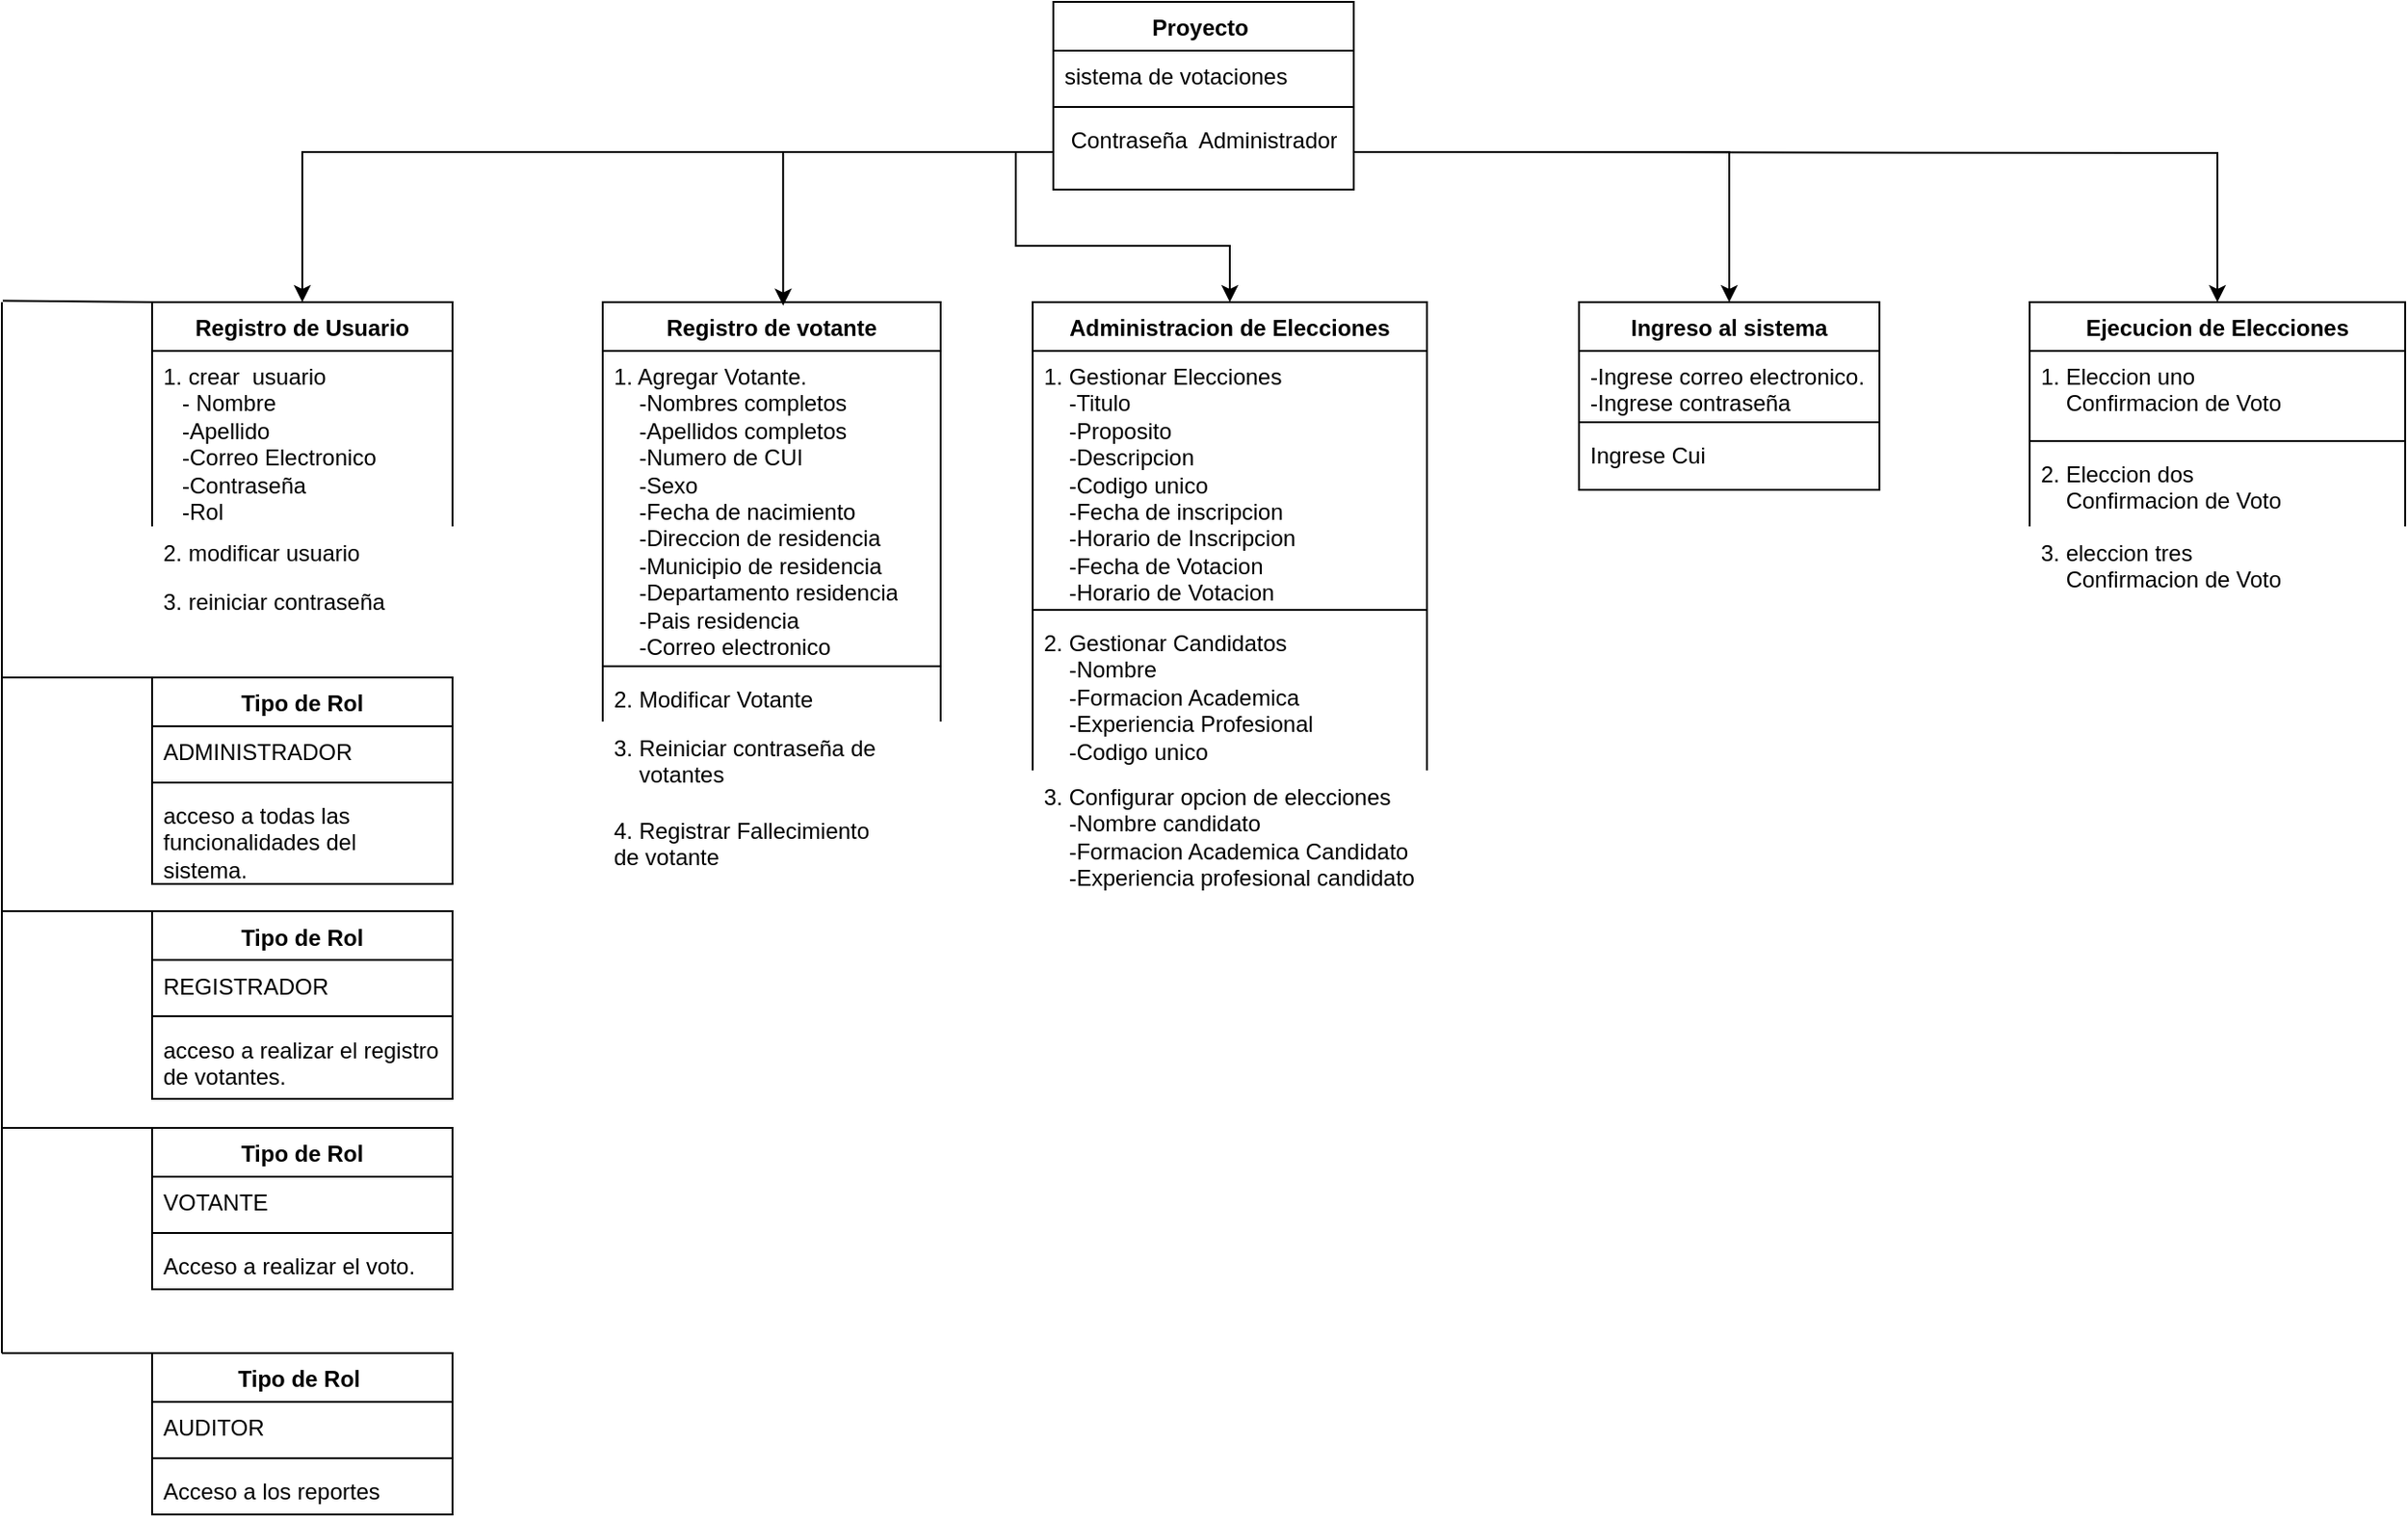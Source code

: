<mxfile version="22.0.3" type="device">
  <diagram name="Página-1" id="mIC2hwQ8GpgU_7v1mc_A">
    <mxGraphModel dx="1588" dy="350" grid="1" gridSize="10" guides="1" tooltips="1" connect="1" arrows="1" fold="1" page="1" pageScale="1" pageWidth="827" pageHeight="1169" math="0" shadow="0">
      <root>
        <mxCell id="0" />
        <mxCell id="1" parent="0" />
        <mxCell id="lJZ9WygEhRTltIzVl4l7-63" value="Registro de votante" style="swimlane;fontStyle=1;align=center;verticalAlign=top;childLayout=stackLayout;horizontal=1;startSize=26;horizontalStack=0;resizeParent=1;resizeParentMax=0;resizeLast=0;collapsible=1;marginBottom=0;whiteSpace=wrap;html=1;" vertex="1" parent="1">
          <mxGeometry x="80" y="160" width="180" height="308" as="geometry" />
        </mxCell>
        <mxCell id="lJZ9WygEhRTltIzVl4l7-64" value="1. Agregar Votante.&lt;br&gt;&amp;nbsp; &amp;nbsp; -Nombres completos&lt;br&gt;&amp;nbsp; &amp;nbsp; -Apellidos completos&lt;br&gt;&amp;nbsp; &amp;nbsp; -Numero de CUI&lt;br&gt;&amp;nbsp; &amp;nbsp; -Sexo&lt;br&gt;&amp;nbsp; &amp;nbsp; -Fecha de nacimiento&lt;br&gt;&amp;nbsp; &amp;nbsp; -Direccion de residencia&lt;br&gt;&amp;nbsp; &amp;nbsp; -Municipio de residencia&lt;br&gt;&amp;nbsp; &amp;nbsp; -Departamento residencia&lt;br&gt;&amp;nbsp; &amp;nbsp; -Pais residencia&lt;br&gt;&amp;nbsp; &amp;nbsp; -Correo electronico" style="text;strokeColor=none;fillColor=none;align=left;verticalAlign=top;spacingLeft=4;spacingRight=4;overflow=hidden;rotatable=0;points=[[0,0.5],[1,0.5]];portConstraint=eastwest;whiteSpace=wrap;html=1;" vertex="1" parent="lJZ9WygEhRTltIzVl4l7-63">
          <mxGeometry y="26" width="180" height="164" as="geometry" />
        </mxCell>
        <mxCell id="lJZ9WygEhRTltIzVl4l7-65" value="" style="line;strokeWidth=1;fillColor=none;align=left;verticalAlign=middle;spacingTop=-1;spacingLeft=3;spacingRight=3;rotatable=0;labelPosition=right;points=[];portConstraint=eastwest;strokeColor=inherit;" vertex="1" parent="lJZ9WygEhRTltIzVl4l7-63">
          <mxGeometry y="190" width="180" height="8" as="geometry" />
        </mxCell>
        <mxCell id="lJZ9WygEhRTltIzVl4l7-66" value="2. Modificar Votante" style="text;strokeColor=none;fillColor=none;align=left;verticalAlign=top;spacingLeft=4;spacingRight=4;overflow=hidden;rotatable=0;points=[[0,0.5],[1,0.5]];portConstraint=eastwest;whiteSpace=wrap;html=1;" vertex="1" parent="lJZ9WygEhRTltIzVl4l7-63">
          <mxGeometry y="198" width="180" height="26" as="geometry" />
        </mxCell>
        <mxCell id="lJZ9WygEhRTltIzVl4l7-67" value="3. Reiniciar contraseña de&amp;nbsp;&lt;br&gt;&amp;nbsp; &amp;nbsp; votantes" style="text;strokeColor=#FFFFFF;fillColor=none;align=left;verticalAlign=top;spacingLeft=4;spacingRight=4;overflow=hidden;rotatable=0;points=[[0,0.5],[1,0.5]];portConstraint=eastwest;whiteSpace=wrap;html=1;" vertex="1" parent="lJZ9WygEhRTltIzVl4l7-63">
          <mxGeometry y="224" width="180" height="44" as="geometry" />
        </mxCell>
        <mxCell id="lJZ9WygEhRTltIzVl4l7-68" value="4. Registrar Fallecimiento&amp;nbsp; &amp;nbsp; &amp;nbsp; &amp;nbsp; de votante" style="text;strokeColor=#FFFFFF;fillColor=none;align=left;verticalAlign=top;spacingLeft=4;spacingRight=4;overflow=hidden;rotatable=0;points=[[0,0.5],[1,0.5]];portConstraint=eastwest;whiteSpace=wrap;html=1;" vertex="1" parent="lJZ9WygEhRTltIzVl4l7-63">
          <mxGeometry y="268" width="180" height="40" as="geometry" />
        </mxCell>
        <mxCell id="lJZ9WygEhRTltIzVl4l7-70" value="Registro de Usuario" style="swimlane;fontStyle=1;align=center;verticalAlign=top;childLayout=stackLayout;horizontal=1;startSize=26;horizontalStack=0;resizeParent=1;resizeParentMax=0;resizeLast=0;collapsible=1;marginBottom=0;whiteSpace=wrap;html=1;" vertex="1" parent="1">
          <mxGeometry x="-160" y="160" width="160" height="180" as="geometry">
            <mxRectangle x="-160" y="160" width="150" height="30" as="alternateBounds" />
          </mxGeometry>
        </mxCell>
        <mxCell id="lJZ9WygEhRTltIzVl4l7-71" value="1. crear&amp;nbsp; usuario&amp;nbsp;&lt;br&gt;&amp;nbsp; &amp;nbsp;- Nombre&lt;br&gt;&amp;nbsp; &amp;nbsp;-Apellido&lt;br&gt;&amp;nbsp; &amp;nbsp;-Correo Electronico&lt;br&gt;&amp;nbsp; &amp;nbsp;-Contraseña&lt;br&gt;&amp;nbsp; &amp;nbsp;-Rol&lt;br&gt;&amp;nbsp; &amp;nbsp;&amp;nbsp;&lt;br&gt;&amp;nbsp; &amp;nbsp;&amp;nbsp;" style="text;strokeColor=none;fillColor=none;align=left;verticalAlign=top;spacingLeft=4;spacingRight=4;overflow=hidden;rotatable=0;points=[[0,0.5],[1,0.5]];portConstraint=eastwest;whiteSpace=wrap;html=1;" vertex="1" parent="lJZ9WygEhRTltIzVl4l7-70">
          <mxGeometry y="26" width="160" height="94" as="geometry" />
        </mxCell>
        <mxCell id="lJZ9WygEhRTltIzVl4l7-73" value="2. modificar usuario" style="text;strokeColor=#FFFFFF;fillColor=none;align=left;verticalAlign=top;spacingLeft=4;spacingRight=4;overflow=hidden;rotatable=0;points=[[0,0.5],[1,0.5]];portConstraint=eastwest;whiteSpace=wrap;html=1;" vertex="1" parent="lJZ9WygEhRTltIzVl4l7-70">
          <mxGeometry y="120" width="160" height="26" as="geometry" />
        </mxCell>
        <mxCell id="lJZ9WygEhRTltIzVl4l7-76" value="3. reiniciar contraseña" style="text;strokeColor=#FFFFFF;fillColor=none;align=left;verticalAlign=top;spacingLeft=4;spacingRight=4;overflow=hidden;rotatable=0;points=[[0,0.5],[1,0.5]];portConstraint=eastwest;whiteSpace=wrap;html=1;" vertex="1" parent="lJZ9WygEhRTltIzVl4l7-70">
          <mxGeometry y="146" width="160" height="34" as="geometry" />
        </mxCell>
        <mxCell id="lJZ9WygEhRTltIzVl4l7-78" value="Proyecto&amp;nbsp;" style="swimlane;fontStyle=1;align=center;verticalAlign=top;childLayout=stackLayout;horizontal=1;startSize=26;horizontalStack=0;resizeParent=1;resizeParentMax=0;resizeLast=0;collapsible=1;marginBottom=0;whiteSpace=wrap;html=1;" vertex="1" parent="1">
          <mxGeometry x="320" width="160" height="100" as="geometry">
            <mxRectangle x="320" width="100" height="30" as="alternateBounds" />
          </mxGeometry>
        </mxCell>
        <mxCell id="lJZ9WygEhRTltIzVl4l7-79" value="sistema de votaciones" style="text;strokeColor=none;fillColor=none;align=left;verticalAlign=top;spacingLeft=4;spacingRight=4;overflow=hidden;rotatable=0;points=[[0,0.5],[1,0.5]];portConstraint=eastwest;whiteSpace=wrap;html=1;" vertex="1" parent="lJZ9WygEhRTltIzVl4l7-78">
          <mxGeometry y="26" width="160" height="26" as="geometry" />
        </mxCell>
        <mxCell id="lJZ9WygEhRTltIzVl4l7-80" value="" style="line;strokeWidth=1;fillColor=none;align=left;verticalAlign=middle;spacingTop=-1;spacingLeft=3;spacingRight=3;rotatable=0;labelPosition=right;points=[];portConstraint=eastwest;strokeColor=inherit;" vertex="1" parent="lJZ9WygEhRTltIzVl4l7-78">
          <mxGeometry y="52" width="160" height="8" as="geometry" />
        </mxCell>
        <mxCell id="lJZ9WygEhRTltIzVl4l7-81" value="&amp;nbsp;Contraseña&amp;nbsp; Administrador" style="text;strokeColor=none;fillColor=none;align=left;verticalAlign=top;spacingLeft=4;spacingRight=4;overflow=hidden;rotatable=0;points=[[0,0.5],[1,0.5]];portConstraint=eastwest;whiteSpace=wrap;html=1;" vertex="1" parent="lJZ9WygEhRTltIzVl4l7-78">
          <mxGeometry y="60" width="160" height="40" as="geometry" />
        </mxCell>
        <mxCell id="lJZ9WygEhRTltIzVl4l7-82" value="Administracion de Elecciones" style="swimlane;fontStyle=1;align=center;verticalAlign=top;childLayout=stackLayout;horizontal=1;startSize=26;horizontalStack=0;resizeParent=1;resizeParentMax=0;resizeLast=0;collapsible=1;marginBottom=0;whiteSpace=wrap;html=1;" vertex="1" parent="1">
          <mxGeometry x="309" y="160" width="210" height="330" as="geometry" />
        </mxCell>
        <mxCell id="lJZ9WygEhRTltIzVl4l7-83" value="1. Gestionar Elecciones&amp;nbsp;&lt;br&gt;&amp;nbsp; &amp;nbsp; -Titulo&lt;br&gt;&amp;nbsp; &amp;nbsp; -Proposito&lt;br&gt;&amp;nbsp; &amp;nbsp; -Descripcion&lt;br&gt;&amp;nbsp; &amp;nbsp; -Codigo unico&lt;br&gt;&amp;nbsp; &amp;nbsp; -Fecha de inscripcion&lt;br&gt;&amp;nbsp; &amp;nbsp; -Horario de Inscripcion&lt;br&gt;&amp;nbsp; &amp;nbsp; -Fecha de Votacion&lt;br&gt;&amp;nbsp; &amp;nbsp; -Horario de Votacion&lt;br&gt;&amp;nbsp; &amp;nbsp;&amp;nbsp;" style="text;strokeColor=none;fillColor=none;align=left;verticalAlign=top;spacingLeft=4;spacingRight=4;overflow=hidden;rotatable=0;points=[[0,0.5],[1,0.5]];portConstraint=eastwest;whiteSpace=wrap;html=1;" vertex="1" parent="lJZ9WygEhRTltIzVl4l7-82">
          <mxGeometry y="26" width="210" height="134" as="geometry" />
        </mxCell>
        <mxCell id="lJZ9WygEhRTltIzVl4l7-84" value="" style="line;strokeWidth=1;fillColor=none;align=left;verticalAlign=middle;spacingTop=-1;spacingLeft=3;spacingRight=3;rotatable=0;labelPosition=right;points=[];portConstraint=eastwest;strokeColor=inherit;" vertex="1" parent="lJZ9WygEhRTltIzVl4l7-82">
          <mxGeometry y="160" width="210" height="8" as="geometry" />
        </mxCell>
        <mxCell id="lJZ9WygEhRTltIzVl4l7-85" value="2. Gestionar Candidatos&lt;br&gt;&amp;nbsp; &amp;nbsp; -Nombre&lt;br&gt;&amp;nbsp; &amp;nbsp; -Formacion Academica&lt;br&gt;&amp;nbsp; &amp;nbsp; -Experiencia Profesional&lt;br&gt;&amp;nbsp; &amp;nbsp; -Codigo unico&amp;nbsp;" style="text;strokeColor=none;fillColor=none;align=left;verticalAlign=top;spacingLeft=4;spacingRight=4;overflow=hidden;rotatable=0;points=[[0,0.5],[1,0.5]];portConstraint=eastwest;whiteSpace=wrap;html=1;" vertex="1" parent="lJZ9WygEhRTltIzVl4l7-82">
          <mxGeometry y="168" width="210" height="82" as="geometry" />
        </mxCell>
        <mxCell id="lJZ9WygEhRTltIzVl4l7-86" value="3. Configurar opcion de elecciones&lt;br&gt;&amp;nbsp; &amp;nbsp; -Nombre candidato&lt;br&gt;&amp;nbsp; &amp;nbsp; -Formacion Academica Candidato&lt;br&gt;&amp;nbsp; &amp;nbsp; -Experiencia profesional candidato" style="text;strokeColor=#FFFFFF;fillColor=none;align=left;verticalAlign=top;spacingLeft=4;spacingRight=4;overflow=hidden;rotatable=0;points=[[0,0.5],[1,0.5]];portConstraint=eastwest;whiteSpace=wrap;html=1;" vertex="1" parent="lJZ9WygEhRTltIzVl4l7-82">
          <mxGeometry y="250" width="210" height="80" as="geometry" />
        </mxCell>
        <mxCell id="lJZ9WygEhRTltIzVl4l7-96" value="Ingreso al sistema" style="swimlane;fontStyle=1;align=center;verticalAlign=top;childLayout=stackLayout;horizontal=1;startSize=26;horizontalStack=0;resizeParent=1;resizeParentMax=0;resizeLast=0;collapsible=1;marginBottom=0;whiteSpace=wrap;html=1;" vertex="1" parent="1">
          <mxGeometry x="600" y="160" width="160" height="100" as="geometry">
            <mxRectangle x="600" y="160" width="150" height="30" as="alternateBounds" />
          </mxGeometry>
        </mxCell>
        <mxCell id="lJZ9WygEhRTltIzVl4l7-97" value="-Ingrese correo electronico.&lt;br&gt;-Ingrese contraseña" style="text;strokeColor=none;fillColor=none;align=left;verticalAlign=top;spacingLeft=4;spacingRight=4;overflow=hidden;rotatable=0;points=[[0,0.5],[1,0.5]];portConstraint=eastwest;whiteSpace=wrap;html=1;" vertex="1" parent="lJZ9WygEhRTltIzVl4l7-96">
          <mxGeometry y="26" width="160" height="34" as="geometry" />
        </mxCell>
        <mxCell id="lJZ9WygEhRTltIzVl4l7-98" value="" style="line;strokeWidth=1;fillColor=none;align=left;verticalAlign=middle;spacingTop=-1;spacingLeft=3;spacingRight=3;rotatable=0;labelPosition=right;points=[];portConstraint=eastwest;strokeColor=inherit;" vertex="1" parent="lJZ9WygEhRTltIzVl4l7-96">
          <mxGeometry y="60" width="160" height="8" as="geometry" />
        </mxCell>
        <mxCell id="lJZ9WygEhRTltIzVl4l7-99" value="Ingrese Cui" style="text;strokeColor=none;fillColor=none;align=left;verticalAlign=top;spacingLeft=4;spacingRight=4;overflow=hidden;rotatable=0;points=[[0,0.5],[1,0.5]];portConstraint=eastwest;whiteSpace=wrap;html=1;" vertex="1" parent="lJZ9WygEhRTltIzVl4l7-96">
          <mxGeometry y="68" width="160" height="32" as="geometry" />
        </mxCell>
        <mxCell id="lJZ9WygEhRTltIzVl4l7-101" value="Ejecucion de Elecciones" style="swimlane;fontStyle=1;align=center;verticalAlign=top;childLayout=stackLayout;horizontal=1;startSize=26;horizontalStack=0;resizeParent=1;resizeParentMax=0;resizeLast=0;collapsible=1;marginBottom=0;whiteSpace=wrap;html=1;" vertex="1" parent="1">
          <mxGeometry x="840" y="160" width="200" height="170" as="geometry">
            <mxRectangle x="840" y="160" width="180" height="30" as="alternateBounds" />
          </mxGeometry>
        </mxCell>
        <mxCell id="lJZ9WygEhRTltIzVl4l7-102" value="1. Eleccion uno&lt;br&gt;&amp;nbsp; &amp;nbsp; Confirmacion de Voto" style="text;strokeColor=none;fillColor=none;align=left;verticalAlign=top;spacingLeft=4;spacingRight=4;overflow=hidden;rotatable=0;points=[[0,0.5],[1,0.5]];portConstraint=eastwest;whiteSpace=wrap;html=1;" vertex="1" parent="lJZ9WygEhRTltIzVl4l7-101">
          <mxGeometry y="26" width="200" height="44" as="geometry" />
        </mxCell>
        <mxCell id="lJZ9WygEhRTltIzVl4l7-103" value="" style="line;strokeWidth=1;fillColor=none;align=left;verticalAlign=middle;spacingTop=-1;spacingLeft=3;spacingRight=3;rotatable=0;labelPosition=right;points=[];portConstraint=eastwest;strokeColor=inherit;" vertex="1" parent="lJZ9WygEhRTltIzVl4l7-101">
          <mxGeometry y="70" width="200" height="8" as="geometry" />
        </mxCell>
        <mxCell id="lJZ9WygEhRTltIzVl4l7-104" value="2. Eleccion dos&lt;br&gt;&amp;nbsp; &amp;nbsp; Confirmacion de Voto" style="text;strokeColor=none;fillColor=none;align=left;verticalAlign=top;spacingLeft=4;spacingRight=4;overflow=hidden;rotatable=0;points=[[0,0.5],[1,0.5]];portConstraint=eastwest;whiteSpace=wrap;html=1;" vertex="1" parent="lJZ9WygEhRTltIzVl4l7-101">
          <mxGeometry y="78" width="200" height="42" as="geometry" />
        </mxCell>
        <mxCell id="lJZ9WygEhRTltIzVl4l7-105" value="3. eleccion tres&lt;br&gt;&amp;nbsp; &amp;nbsp; Confirmacion de Voto" style="text;strokeColor=#FFFFFF;fillColor=none;align=left;verticalAlign=top;spacingLeft=4;spacingRight=4;overflow=hidden;rotatable=0;points=[[0,0.5],[1,0.5]];portConstraint=eastwest;whiteSpace=wrap;html=1;" vertex="1" parent="lJZ9WygEhRTltIzVl4l7-101">
          <mxGeometry y="120" width="200" height="50" as="geometry" />
        </mxCell>
        <mxCell id="lJZ9WygEhRTltIzVl4l7-109" style="edgeStyle=orthogonalEdgeStyle;rounded=0;orthogonalLoop=1;jettySize=auto;html=1;exitX=0;exitY=0.5;exitDx=0;exitDy=0;entryX=0.5;entryY=0;entryDx=0;entryDy=0;" edge="1" parent="1" source="lJZ9WygEhRTltIzVl4l7-81" target="lJZ9WygEhRTltIzVl4l7-70">
          <mxGeometry relative="1" as="geometry" />
        </mxCell>
        <mxCell id="lJZ9WygEhRTltIzVl4l7-110" style="edgeStyle=orthogonalEdgeStyle;rounded=0;orthogonalLoop=1;jettySize=auto;html=1;" edge="1" parent="1" target="lJZ9WygEhRTltIzVl4l7-101">
          <mxGeometry relative="1" as="geometry">
            <mxPoint x="480" y="80" as="sourcePoint" />
          </mxGeometry>
        </mxCell>
        <mxCell id="lJZ9WygEhRTltIzVl4l7-114" style="edgeStyle=orthogonalEdgeStyle;rounded=0;orthogonalLoop=1;jettySize=auto;html=1;exitX=1;exitY=0.5;exitDx=0;exitDy=0;entryX=0.5;entryY=0;entryDx=0;entryDy=0;" edge="1" parent="1" source="lJZ9WygEhRTltIzVl4l7-81" target="lJZ9WygEhRTltIzVl4l7-96">
          <mxGeometry relative="1" as="geometry" />
        </mxCell>
        <mxCell id="lJZ9WygEhRTltIzVl4l7-126" value="" style="endArrow=none;html=1;rounded=0;entryX=-0.003;entryY=0.901;entryDx=0;entryDy=0;entryPerimeter=0;" edge="1" parent="1">
          <mxGeometry width="50" height="50" relative="1" as="geometry">
            <mxPoint x="-239.52" y="159.31" as="sourcePoint" />
            <mxPoint x="-160.0" y="160.004" as="targetPoint" />
          </mxGeometry>
        </mxCell>
        <mxCell id="lJZ9WygEhRTltIzVl4l7-127" value="" style="endArrow=none;html=1;rounded=0;" edge="1" parent="1">
          <mxGeometry width="50" height="50" relative="1" as="geometry">
            <mxPoint x="-240" y="720" as="sourcePoint" />
            <mxPoint x="-240" y="160" as="targetPoint" />
          </mxGeometry>
        </mxCell>
        <mxCell id="lJZ9WygEhRTltIzVl4l7-128" value="" style="endArrow=none;html=1;rounded=0;" edge="1" parent="1">
          <mxGeometry width="50" height="50" relative="1" as="geometry">
            <mxPoint x="-240" y="484.5" as="sourcePoint" />
            <mxPoint x="-160" y="484.5" as="targetPoint" />
          </mxGeometry>
        </mxCell>
        <mxCell id="lJZ9WygEhRTltIzVl4l7-129" value="" style="endArrow=none;html=1;rounded=0;" edge="1" parent="1">
          <mxGeometry width="50" height="50" relative="1" as="geometry">
            <mxPoint x="-240" y="600" as="sourcePoint" />
            <mxPoint x="-160" y="600" as="targetPoint" />
          </mxGeometry>
        </mxCell>
        <mxCell id="lJZ9WygEhRTltIzVl4l7-130" value="" style="endArrow=none;html=1;rounded=0;" edge="1" parent="1">
          <mxGeometry width="50" height="50" relative="1" as="geometry">
            <mxPoint x="-240" y="360" as="sourcePoint" />
            <mxPoint x="-160" y="360" as="targetPoint" />
          </mxGeometry>
        </mxCell>
        <mxCell id="lJZ9WygEhRTltIzVl4l7-131" value="" style="endArrow=none;html=1;rounded=0;" edge="1" parent="1">
          <mxGeometry width="50" height="50" relative="1" as="geometry">
            <mxPoint x="-240" y="720" as="sourcePoint" />
            <mxPoint x="-160" y="720" as="targetPoint" />
          </mxGeometry>
        </mxCell>
        <mxCell id="lJZ9WygEhRTltIzVl4l7-132" value="Tipo de Rol" style="swimlane;fontStyle=1;align=center;verticalAlign=top;childLayout=stackLayout;horizontal=1;startSize=26;horizontalStack=0;resizeParent=1;resizeParentMax=0;resizeLast=0;collapsible=1;marginBottom=0;whiteSpace=wrap;html=1;" vertex="1" parent="1">
          <mxGeometry x="-160" y="360" width="160" height="110" as="geometry">
            <mxRectangle x="-160" y="360" width="110" height="30" as="alternateBounds" />
          </mxGeometry>
        </mxCell>
        <mxCell id="lJZ9WygEhRTltIzVl4l7-133" value="ADMINISTRADOR" style="text;strokeColor=none;fillColor=none;align=left;verticalAlign=top;spacingLeft=4;spacingRight=4;overflow=hidden;rotatable=0;points=[[0,0.5],[1,0.5]];portConstraint=eastwest;whiteSpace=wrap;html=1;" vertex="1" parent="lJZ9WygEhRTltIzVl4l7-132">
          <mxGeometry y="26" width="160" height="26" as="geometry" />
        </mxCell>
        <mxCell id="lJZ9WygEhRTltIzVl4l7-134" value="" style="line;strokeWidth=1;fillColor=none;align=left;verticalAlign=middle;spacingTop=-1;spacingLeft=3;spacingRight=3;rotatable=0;labelPosition=right;points=[];portConstraint=eastwest;strokeColor=inherit;" vertex="1" parent="lJZ9WygEhRTltIzVl4l7-132">
          <mxGeometry y="52" width="160" height="8" as="geometry" />
        </mxCell>
        <mxCell id="lJZ9WygEhRTltIzVl4l7-135" value="acceso a todas las funcionalidades del sistema." style="text;strokeColor=none;fillColor=none;align=left;verticalAlign=top;spacingLeft=4;spacingRight=4;overflow=hidden;rotatable=0;points=[[0,0.5],[1,0.5]];portConstraint=eastwest;whiteSpace=wrap;html=1;" vertex="1" parent="lJZ9WygEhRTltIzVl4l7-132">
          <mxGeometry y="60" width="160" height="50" as="geometry" />
        </mxCell>
        <mxCell id="lJZ9WygEhRTltIzVl4l7-136" value="Tipo de Rol" style="swimlane;fontStyle=1;align=center;verticalAlign=top;childLayout=stackLayout;horizontal=1;startSize=26;horizontalStack=0;resizeParent=1;resizeParentMax=0;resizeLast=0;collapsible=1;marginBottom=0;whiteSpace=wrap;html=1;" vertex="1" parent="1">
          <mxGeometry x="-160" y="484.5" width="160" height="100" as="geometry">
            <mxRectangle x="-160" y="484.5" width="110" height="30" as="alternateBounds" />
          </mxGeometry>
        </mxCell>
        <mxCell id="lJZ9WygEhRTltIzVl4l7-137" value="REGISTRADOR" style="text;strokeColor=none;fillColor=none;align=left;verticalAlign=top;spacingLeft=4;spacingRight=4;overflow=hidden;rotatable=0;points=[[0,0.5],[1,0.5]];portConstraint=eastwest;whiteSpace=wrap;html=1;" vertex="1" parent="lJZ9WygEhRTltIzVl4l7-136">
          <mxGeometry y="26" width="160" height="26" as="geometry" />
        </mxCell>
        <mxCell id="lJZ9WygEhRTltIzVl4l7-138" value="" style="line;strokeWidth=1;fillColor=none;align=left;verticalAlign=middle;spacingTop=-1;spacingLeft=3;spacingRight=3;rotatable=0;labelPosition=right;points=[];portConstraint=eastwest;strokeColor=inherit;" vertex="1" parent="lJZ9WygEhRTltIzVl4l7-136">
          <mxGeometry y="52" width="160" height="8" as="geometry" />
        </mxCell>
        <mxCell id="lJZ9WygEhRTltIzVl4l7-139" value="acceso a realizar el registro de votantes." style="text;strokeColor=none;fillColor=none;align=left;verticalAlign=top;spacingLeft=4;spacingRight=4;overflow=hidden;rotatable=0;points=[[0,0.5],[1,0.5]];portConstraint=eastwest;whiteSpace=wrap;html=1;" vertex="1" parent="lJZ9WygEhRTltIzVl4l7-136">
          <mxGeometry y="60" width="160" height="40" as="geometry" />
        </mxCell>
        <mxCell id="lJZ9WygEhRTltIzVl4l7-140" value="Tipo de Rol" style="swimlane;fontStyle=1;align=center;verticalAlign=top;childLayout=stackLayout;horizontal=1;startSize=26;horizontalStack=0;resizeParent=1;resizeParentMax=0;resizeLast=0;collapsible=1;marginBottom=0;whiteSpace=wrap;html=1;" vertex="1" parent="1">
          <mxGeometry x="-160" y="600" width="160" height="86" as="geometry">
            <mxRectangle x="-160" y="600" width="110" height="30" as="alternateBounds" />
          </mxGeometry>
        </mxCell>
        <mxCell id="lJZ9WygEhRTltIzVl4l7-141" value="VOTANTE" style="text;strokeColor=none;fillColor=none;align=left;verticalAlign=top;spacingLeft=4;spacingRight=4;overflow=hidden;rotatable=0;points=[[0,0.5],[1,0.5]];portConstraint=eastwest;whiteSpace=wrap;html=1;" vertex="1" parent="lJZ9WygEhRTltIzVl4l7-140">
          <mxGeometry y="26" width="160" height="26" as="geometry" />
        </mxCell>
        <mxCell id="lJZ9WygEhRTltIzVl4l7-142" value="" style="line;strokeWidth=1;fillColor=none;align=left;verticalAlign=middle;spacingTop=-1;spacingLeft=3;spacingRight=3;rotatable=0;labelPosition=right;points=[];portConstraint=eastwest;strokeColor=inherit;" vertex="1" parent="lJZ9WygEhRTltIzVl4l7-140">
          <mxGeometry y="52" width="160" height="8" as="geometry" />
        </mxCell>
        <mxCell id="lJZ9WygEhRTltIzVl4l7-143" value="Acceso a realizar el voto." style="text;strokeColor=none;fillColor=none;align=left;verticalAlign=top;spacingLeft=4;spacingRight=4;overflow=hidden;rotatable=0;points=[[0,0.5],[1,0.5]];portConstraint=eastwest;whiteSpace=wrap;html=1;" vertex="1" parent="lJZ9WygEhRTltIzVl4l7-140">
          <mxGeometry y="60" width="160" height="26" as="geometry" />
        </mxCell>
        <mxCell id="lJZ9WygEhRTltIzVl4l7-144" value="Tipo de Rol&amp;nbsp;" style="swimlane;fontStyle=1;align=center;verticalAlign=top;childLayout=stackLayout;horizontal=1;startSize=26;horizontalStack=0;resizeParent=1;resizeParentMax=0;resizeLast=0;collapsible=1;marginBottom=0;whiteSpace=wrap;html=1;" vertex="1" parent="1">
          <mxGeometry x="-160" y="720" width="160" height="86" as="geometry">
            <mxRectangle x="-160" y="720" width="110" height="30" as="alternateBounds" />
          </mxGeometry>
        </mxCell>
        <mxCell id="lJZ9WygEhRTltIzVl4l7-145" value="AUDITOR" style="text;strokeColor=none;fillColor=none;align=left;verticalAlign=top;spacingLeft=4;spacingRight=4;overflow=hidden;rotatable=0;points=[[0,0.5],[1,0.5]];portConstraint=eastwest;whiteSpace=wrap;html=1;" vertex="1" parent="lJZ9WygEhRTltIzVl4l7-144">
          <mxGeometry y="26" width="160" height="26" as="geometry" />
        </mxCell>
        <mxCell id="lJZ9WygEhRTltIzVl4l7-146" value="" style="line;strokeWidth=1;fillColor=none;align=left;verticalAlign=middle;spacingTop=-1;spacingLeft=3;spacingRight=3;rotatable=0;labelPosition=right;points=[];portConstraint=eastwest;strokeColor=inherit;" vertex="1" parent="lJZ9WygEhRTltIzVl4l7-144">
          <mxGeometry y="52" width="160" height="8" as="geometry" />
        </mxCell>
        <mxCell id="lJZ9WygEhRTltIzVl4l7-147" value="Acceso a los reportes" style="text;strokeColor=none;fillColor=none;align=left;verticalAlign=top;spacingLeft=4;spacingRight=4;overflow=hidden;rotatable=0;points=[[0,0.5],[1,0.5]];portConstraint=eastwest;whiteSpace=wrap;html=1;" vertex="1" parent="lJZ9WygEhRTltIzVl4l7-144">
          <mxGeometry y="60" width="160" height="26" as="geometry" />
        </mxCell>
        <mxCell id="lJZ9WygEhRTltIzVl4l7-148" style="edgeStyle=orthogonalEdgeStyle;rounded=0;orthogonalLoop=1;jettySize=auto;html=1;exitX=0;exitY=0.5;exitDx=0;exitDy=0;" edge="1" parent="1" source="lJZ9WygEhRTltIzVl4l7-81" target="lJZ9WygEhRTltIzVl4l7-82">
          <mxGeometry relative="1" as="geometry" />
        </mxCell>
        <mxCell id="lJZ9WygEhRTltIzVl4l7-149" style="edgeStyle=orthogonalEdgeStyle;rounded=0;orthogonalLoop=1;jettySize=auto;html=1;exitX=0;exitY=0.5;exitDx=0;exitDy=0;entryX=0.534;entryY=0.006;entryDx=0;entryDy=0;entryPerimeter=0;" edge="1" parent="1" source="lJZ9WygEhRTltIzVl4l7-81" target="lJZ9WygEhRTltIzVl4l7-63">
          <mxGeometry relative="1" as="geometry" />
        </mxCell>
      </root>
    </mxGraphModel>
  </diagram>
</mxfile>
